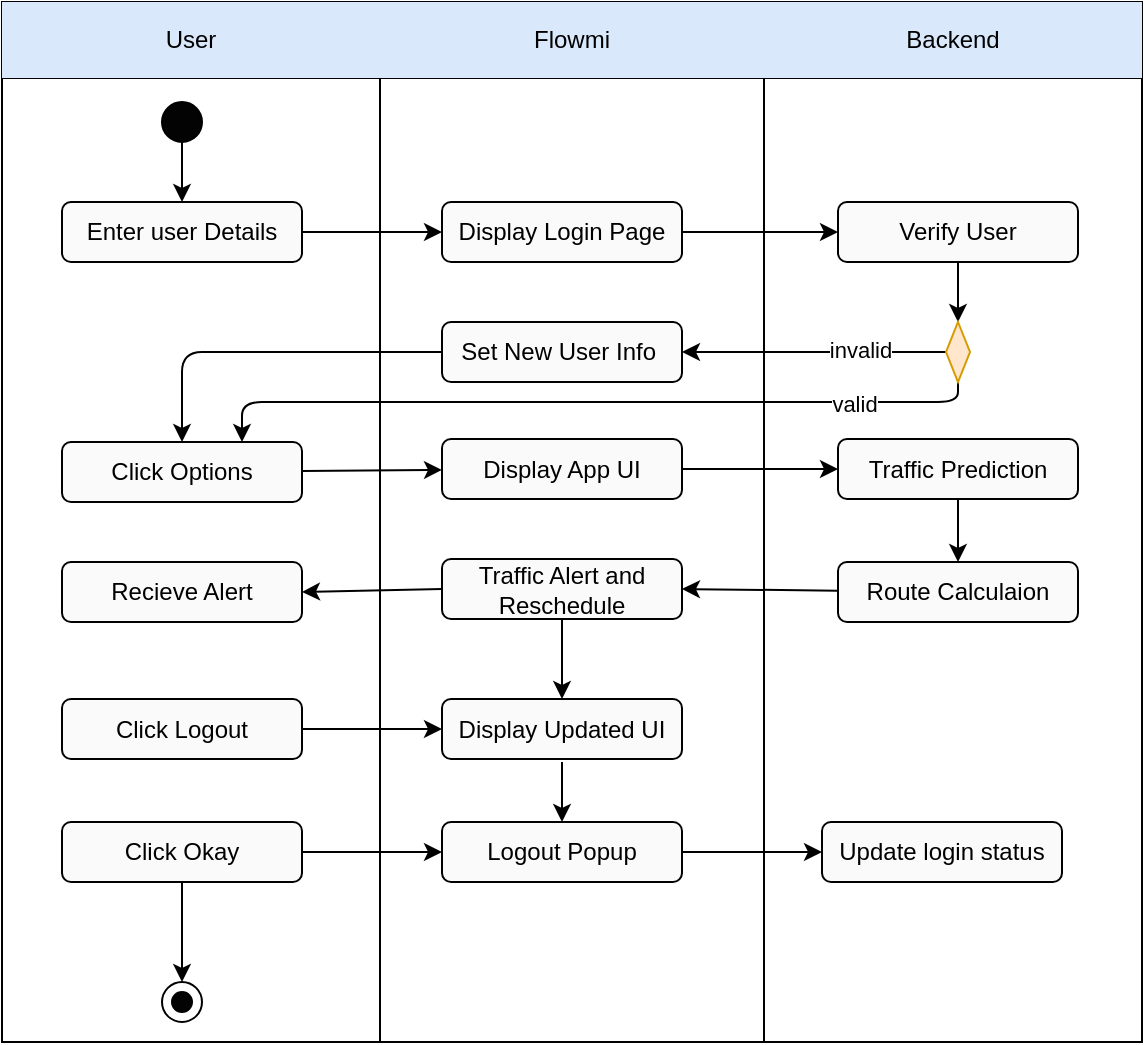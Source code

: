 <mxfile>
    <diagram id="ZNUTMDEAcTRhCldl6f15" name="Page-1">
        <mxGraphModel dx="979" dy="549" grid="1" gridSize="10" guides="1" tooltips="1" connect="1" arrows="1" fold="1" page="1" pageScale="1" pageWidth="850" pageHeight="1100" math="0" shadow="0">
            <root>
                <mxCell id="0"/>
                <mxCell id="1" parent="0"/>
                <mxCell id="2" value="" style="shape=table;html=1;whiteSpace=wrap;startSize=0;container=1;collapsible=0;childLayout=tableLayout;" parent="1" vertex="1">
                    <mxGeometry x="140" y="20" width="570" height="520.0" as="geometry"/>
                </mxCell>
                <mxCell id="3" value="" style="shape=tableRow;horizontal=0;startSize=0;swimlaneHead=0;swimlaneBody=0;top=0;left=0;bottom=0;right=0;collapsible=0;dropTarget=0;fillColor=none;points=[[0,0.5],[1,0.5]];portConstraint=eastwest;" parent="2" vertex="1">
                    <mxGeometry width="570" height="38" as="geometry"/>
                </mxCell>
                <mxCell id="4" value="User" style="shape=partialRectangle;html=1;whiteSpace=wrap;connectable=0;fillColor=#dae8fc;top=0;left=0;bottom=0;right=0;overflow=hidden;strokeColor=#6c8ebf;" parent="3" vertex="1">
                    <mxGeometry width="189" height="38" as="geometry">
                        <mxRectangle width="189" height="38" as="alternateBounds"/>
                    </mxGeometry>
                </mxCell>
                <mxCell id="5" value="Flowmi" style="shape=partialRectangle;html=1;whiteSpace=wrap;connectable=0;fillColor=#dae8fc;top=0;left=0;bottom=0;right=0;overflow=hidden;strokeColor=#6c8ebf;" parent="3" vertex="1">
                    <mxGeometry x="189" width="192" height="38" as="geometry">
                        <mxRectangle width="192" height="38" as="alternateBounds"/>
                    </mxGeometry>
                </mxCell>
                <mxCell id="6" value="Backend" style="shape=partialRectangle;html=1;whiteSpace=wrap;connectable=0;fillColor=#dae8fc;top=0;left=0;bottom=0;right=0;overflow=hidden;strokeColor=#6c8ebf;" parent="3" vertex="1">
                    <mxGeometry x="381" width="189" height="38" as="geometry">
                        <mxRectangle width="189" height="38" as="alternateBounds"/>
                    </mxGeometry>
                </mxCell>
                <mxCell id="7" value="" style="shape=tableRow;horizontal=0;startSize=0;swimlaneHead=0;swimlaneBody=0;top=0;left=0;bottom=0;right=0;collapsible=0;dropTarget=0;fillColor=none;points=[[0,0.5],[1,0.5]];portConstraint=eastwest;" parent="2" vertex="1">
                    <mxGeometry y="38" width="570" height="482" as="geometry"/>
                </mxCell>
                <mxCell id="8" value="" style="shape=partialRectangle;html=1;whiteSpace=wrap;connectable=0;fillColor=none;top=0;left=0;bottom=0;right=0;overflow=hidden;" parent="7" vertex="1">
                    <mxGeometry width="189" height="482" as="geometry">
                        <mxRectangle width="189" height="482" as="alternateBounds"/>
                    </mxGeometry>
                </mxCell>
                <mxCell id="9" value="" style="shape=partialRectangle;html=1;whiteSpace=wrap;connectable=0;fillColor=none;top=0;left=0;bottom=0;right=0;overflow=hidden;" parent="7" vertex="1">
                    <mxGeometry x="189" width="192" height="482" as="geometry">
                        <mxRectangle width="192" height="482" as="alternateBounds"/>
                    </mxGeometry>
                </mxCell>
                <mxCell id="10" value="" style="shape=partialRectangle;html=1;whiteSpace=wrap;connectable=0;fillColor=none;top=0;left=0;bottom=0;right=0;overflow=hidden;pointerEvents=1;" parent="7" vertex="1">
                    <mxGeometry x="381" width="189" height="482" as="geometry">
                        <mxRectangle width="189" height="482" as="alternateBounds"/>
                    </mxGeometry>
                </mxCell>
                <mxCell id="11" style="edgeStyle=none;html=1;" parent="1" source="12" target="14" edge="1">
                    <mxGeometry relative="1" as="geometry"/>
                </mxCell>
                <mxCell id="12" value="" style="ellipse;whiteSpace=wrap;html=1;fillColor=#030303;" parent="1" vertex="1">
                    <mxGeometry x="220" y="70" width="20" height="20" as="geometry"/>
                </mxCell>
                <mxCell id="13" style="edgeStyle=none;html=1;" parent="1" source="14" target="16" edge="1">
                    <mxGeometry relative="1" as="geometry"/>
                </mxCell>
                <mxCell id="14" value="Enter user Details" style="whiteSpace=wrap;html=1;fillColor=#FAFAFA;rounded=1;" parent="1" vertex="1">
                    <mxGeometry x="170" y="120" width="120" height="30" as="geometry"/>
                </mxCell>
                <mxCell id="15" style="edgeStyle=none;html=1;entryX=0;entryY=0.5;entryDx=0;entryDy=0;" parent="1" source="16" target="22" edge="1">
                    <mxGeometry relative="1" as="geometry"/>
                </mxCell>
                <mxCell id="16" value="Display Login Page" style="whiteSpace=wrap;html=1;fillColor=#FAFAFA;rounded=1;" parent="1" vertex="1">
                    <mxGeometry x="360" y="120" width="120" height="30" as="geometry"/>
                </mxCell>
                <mxCell id="50" style="edgeStyle=none;html=1;entryX=0;entryY=0.5;entryDx=0;entryDy=0;" edge="1" parent="1" source="18" target="49">
                    <mxGeometry relative="1" as="geometry"/>
                </mxCell>
                <mxCell id="18" value="Display App UI" style="whiteSpace=wrap;html=1;fillColor=#FAFAFA;rounded=1;" parent="1" vertex="1">
                    <mxGeometry x="360" y="238.5" width="120" height="30" as="geometry"/>
                </mxCell>
                <mxCell id="19" style="edgeStyle=none;html=1;" parent="1" source="20" target="18" edge="1">
                    <mxGeometry relative="1" as="geometry"/>
                </mxCell>
                <mxCell id="20" value="Click Options" style="whiteSpace=wrap;html=1;fillColor=#FAFAFA;rounded=1;" parent="1" vertex="1">
                    <mxGeometry x="170" y="240" width="120" height="30" as="geometry"/>
                </mxCell>
                <mxCell id="21" style="edgeStyle=none;html=1;" parent="1" source="22" target="27" edge="1">
                    <mxGeometry relative="1" as="geometry"/>
                </mxCell>
                <mxCell id="22" value="Verify User" style="whiteSpace=wrap;html=1;fillColor=#FAFAFA;rounded=1;" parent="1" vertex="1">
                    <mxGeometry x="558" y="120" width="120" height="30" as="geometry"/>
                </mxCell>
                <mxCell id="23" style="edgeStyle=none;html=1;entryX=1;entryY=0.5;entryDx=0;entryDy=0;" parent="1" source="27" target="29" edge="1">
                    <mxGeometry relative="1" as="geometry"/>
                </mxCell>
                <mxCell id="24" value="invalid" style="edgeLabel;html=1;align=center;verticalAlign=middle;resizable=0;points=[];" parent="23" vertex="1" connectable="0">
                    <mxGeometry x="-0.489" y="-1" relative="1" as="geometry">
                        <mxPoint x="-10" as="offset"/>
                    </mxGeometry>
                </mxCell>
                <mxCell id="25" style="edgeStyle=none;html=1;entryX=0.75;entryY=0;entryDx=0;entryDy=0;" parent="1" source="27" target="20" edge="1">
                    <mxGeometry relative="1" as="geometry">
                        <Array as="points">
                            <mxPoint x="618" y="220"/>
                            <mxPoint x="260" y="220"/>
                        </Array>
                    </mxGeometry>
                </mxCell>
                <mxCell id="26" value="valid" style="edgeLabel;html=1;align=center;verticalAlign=middle;resizable=0;points=[];" parent="25" vertex="1" connectable="0">
                    <mxGeometry x="-0.67" y="1" relative="1" as="geometry">
                        <mxPoint x="2" as="offset"/>
                    </mxGeometry>
                </mxCell>
                <mxCell id="27" value="" style="rhombus;whiteSpace=wrap;html=1;fillColor=#ffe6cc;strokeColor=#d79b00;" parent="1" vertex="1">
                    <mxGeometry x="612" y="180" width="12" height="30" as="geometry"/>
                </mxCell>
                <mxCell id="28" style="edgeStyle=none;html=1;entryX=0.5;entryY=0;entryDx=0;entryDy=0;" parent="1" source="29" target="20" edge="1">
                    <mxGeometry relative="1" as="geometry">
                        <Array as="points">
                            <mxPoint x="230" y="195"/>
                        </Array>
                    </mxGeometry>
                </mxCell>
                <mxCell id="29" value="Set New User Info&amp;nbsp;" style="whiteSpace=wrap;html=1;fillColor=#FAFAFA;rounded=1;" parent="1" vertex="1">
                    <mxGeometry x="360" y="180" width="120" height="30" as="geometry"/>
                </mxCell>
                <mxCell id="33" value="Traffic Alert and Reschedule" style="whiteSpace=wrap;html=1;fillColor=#FAFAFA;rounded=1;" parent="1" vertex="1">
                    <mxGeometry x="360" y="298.5" width="120" height="30" as="geometry"/>
                </mxCell>
                <mxCell id="34" style="edgeStyle=none;html=1;exitX=0;exitY=0.5;exitDx=0;exitDy=0;entryX=1;entryY=0.5;entryDx=0;entryDy=0;" parent="1" source="33" target="35" edge="1">
                    <mxGeometry relative="1" as="geometry"/>
                </mxCell>
                <mxCell id="35" value="Recieve Alert" style="whiteSpace=wrap;html=1;fillColor=#FAFAFA;rounded=1;" parent="1" vertex="1">
                    <mxGeometry x="170" y="300" width="120" height="30" as="geometry"/>
                </mxCell>
                <mxCell id="37" value="Display Updated UI" style="whiteSpace=wrap;html=1;fillColor=#FAFAFA;rounded=1;" parent="1" vertex="1">
                    <mxGeometry x="360" y="368.5" width="120" height="30" as="geometry"/>
                </mxCell>
                <mxCell id="38" style="edgeStyle=none;html=1;entryX=0.5;entryY=0;entryDx=0;entryDy=0;exitX=0.5;exitY=1;exitDx=0;exitDy=0;" parent="1" source="47" target="41" edge="1">
                    <mxGeometry relative="1" as="geometry">
                        <mxPoint x="230" y="450" as="sourcePoint"/>
                    </mxGeometry>
                </mxCell>
                <mxCell id="39" value="Click Logout" style="whiteSpace=wrap;html=1;fillColor=#FAFAFA;rounded=1;" parent="1" vertex="1">
                    <mxGeometry x="170" y="368.5" width="120" height="30" as="geometry"/>
                </mxCell>
                <mxCell id="40" value="" style="ellipse;whiteSpace=wrap;html=1;fillColor=#030303;" parent="1" vertex="1">
                    <mxGeometry x="225" y="515" width="10" height="10" as="geometry"/>
                </mxCell>
                <mxCell id="41" value="" style="ellipse;whiteSpace=wrap;html=1;fillColor=none;" parent="1" vertex="1">
                    <mxGeometry x="220" y="510" width="20" height="20" as="geometry"/>
                </mxCell>
                <mxCell id="42" style="edgeStyle=none;html=1;exitX=0.5;exitY=1;exitDx=0;exitDy=0;entryX=0.5;entryY=0;entryDx=0;entryDy=0;" parent="1" source="33" target="37" edge="1">
                    <mxGeometry relative="1" as="geometry">
                        <mxPoint x="619.214" y="328.5" as="sourcePoint"/>
                    </mxGeometry>
                </mxCell>
                <mxCell id="44" style="edgeStyle=none;html=1;entryX=0;entryY=0.5;entryDx=0;entryDy=0;exitX=1;exitY=0.5;exitDx=0;exitDy=0;" parent="1" source="39" target="37" edge="1">
                    <mxGeometry relative="1" as="geometry">
                        <mxPoint x="300" y="324.308" as="sourcePoint"/>
                        <mxPoint x="370" y="323.5" as="targetPoint"/>
                    </mxGeometry>
                </mxCell>
                <mxCell id="58" style="edgeStyle=none;html=1;entryX=0;entryY=0.5;entryDx=0;entryDy=0;" edge="1" parent="1" source="45" target="57">
                    <mxGeometry relative="1" as="geometry"/>
                </mxCell>
                <mxCell id="45" value="Logout Popup" style="whiteSpace=wrap;html=1;fillColor=#FAFAFA;rounded=1;" parent="1" vertex="1">
                    <mxGeometry x="360" y="430" width="120" height="30" as="geometry"/>
                </mxCell>
                <mxCell id="46" style="edgeStyle=none;html=1;" parent="1" target="45" edge="1">
                    <mxGeometry relative="1" as="geometry">
                        <mxPoint x="420" y="400" as="sourcePoint"/>
                        <mxPoint x="430" y="308.5" as="targetPoint"/>
                    </mxGeometry>
                </mxCell>
                <mxCell id="48" style="edgeStyle=none;html=1;entryX=0;entryY=0.5;entryDx=0;entryDy=0;" parent="1" source="47" target="45" edge="1">
                    <mxGeometry relative="1" as="geometry"/>
                </mxCell>
                <mxCell id="47" value="Click Okay" style="whiteSpace=wrap;html=1;fillColor=#FAFAFA;rounded=1;" parent="1" vertex="1">
                    <mxGeometry x="170" y="430" width="120" height="30" as="geometry"/>
                </mxCell>
                <mxCell id="49" value="Traffic Prediction" style="whiteSpace=wrap;html=1;fillColor=#FAFAFA;rounded=1;" vertex="1" parent="1">
                    <mxGeometry x="558" y="238.5" width="120" height="30" as="geometry"/>
                </mxCell>
                <mxCell id="53" style="edgeStyle=none;html=1;entryX=1;entryY=0.5;entryDx=0;entryDy=0;" edge="1" parent="1" source="51" target="33">
                    <mxGeometry relative="1" as="geometry"/>
                </mxCell>
                <mxCell id="51" value="Route Calculaion" style="whiteSpace=wrap;html=1;fillColor=#FAFAFA;rounded=1;" vertex="1" parent="1">
                    <mxGeometry x="558" y="300" width="120" height="30" as="geometry"/>
                </mxCell>
                <mxCell id="52" style="edgeStyle=none;html=1;exitX=0.5;exitY=1;exitDx=0;exitDy=0;" edge="1" parent="1" source="49" target="51">
                    <mxGeometry relative="1" as="geometry">
                        <mxPoint x="620" y="260" as="sourcePoint"/>
                        <mxPoint x="628" y="190" as="targetPoint"/>
                    </mxGeometry>
                </mxCell>
                <mxCell id="57" value="Update login status" style="whiteSpace=wrap;html=1;fillColor=#FAFAFA;rounded=1;" vertex="1" parent="1">
                    <mxGeometry x="550" y="430" width="120" height="30" as="geometry"/>
                </mxCell>
            </root>
        </mxGraphModel>
    </diagram>
</mxfile>